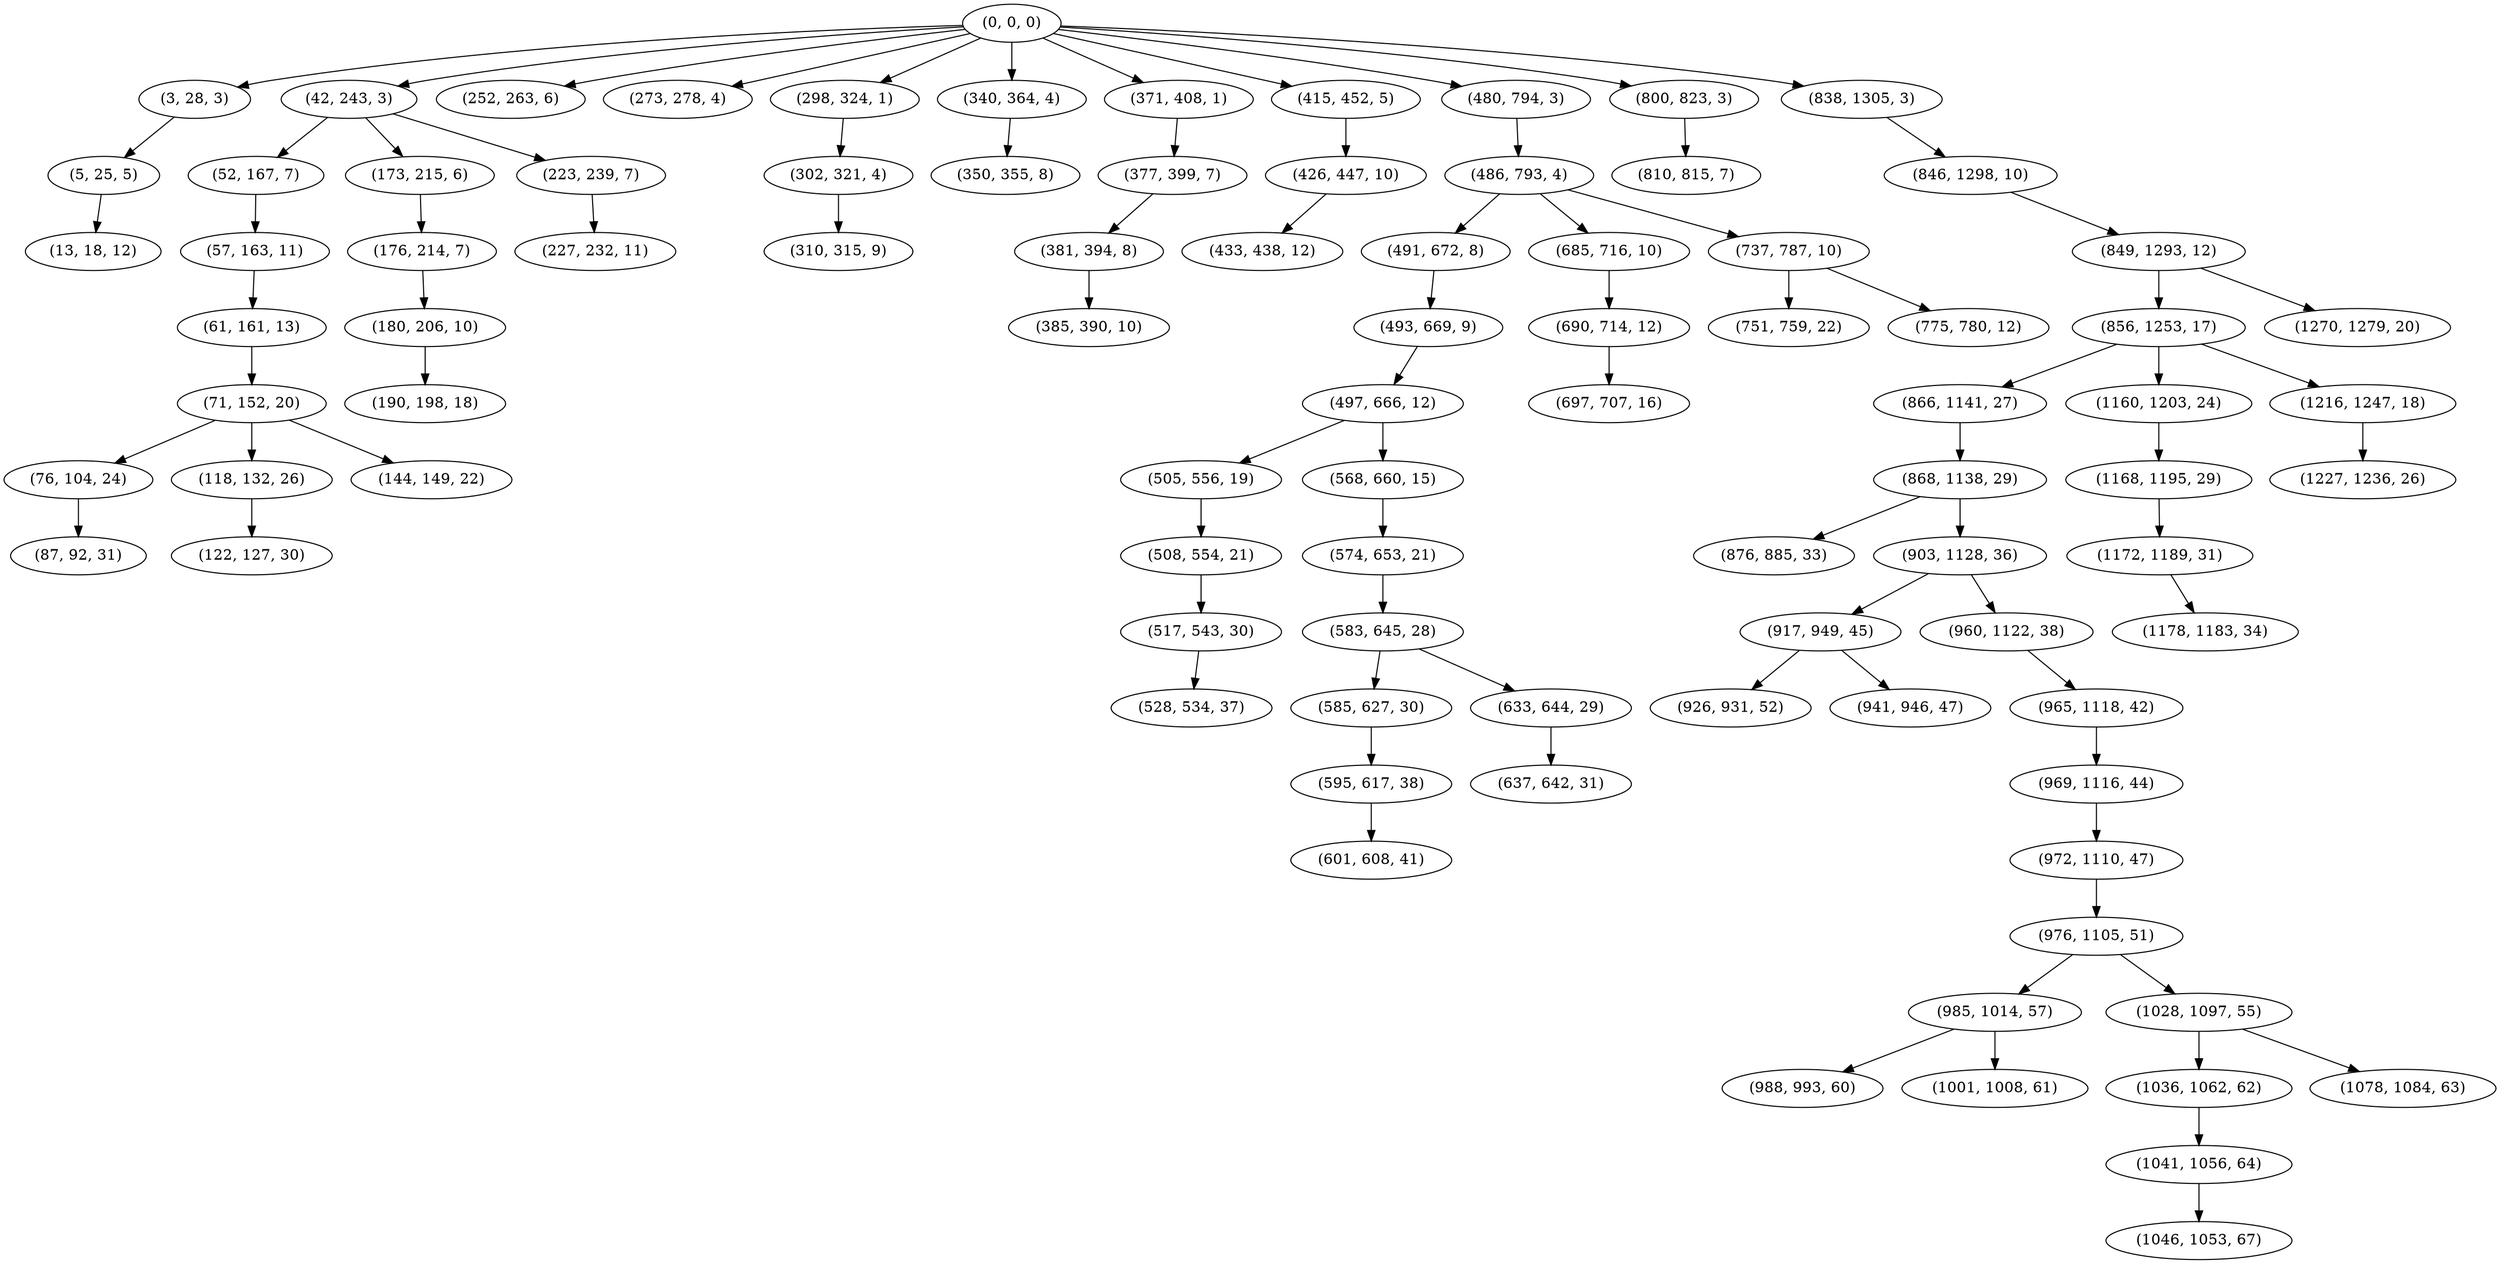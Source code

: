 digraph tree {
    "(0, 0, 0)";
    "(3, 28, 3)";
    "(5, 25, 5)";
    "(13, 18, 12)";
    "(42, 243, 3)";
    "(52, 167, 7)";
    "(57, 163, 11)";
    "(61, 161, 13)";
    "(71, 152, 20)";
    "(76, 104, 24)";
    "(87, 92, 31)";
    "(118, 132, 26)";
    "(122, 127, 30)";
    "(144, 149, 22)";
    "(173, 215, 6)";
    "(176, 214, 7)";
    "(180, 206, 10)";
    "(190, 198, 18)";
    "(223, 239, 7)";
    "(227, 232, 11)";
    "(252, 263, 6)";
    "(273, 278, 4)";
    "(298, 324, 1)";
    "(302, 321, 4)";
    "(310, 315, 9)";
    "(340, 364, 4)";
    "(350, 355, 8)";
    "(371, 408, 1)";
    "(377, 399, 7)";
    "(381, 394, 8)";
    "(385, 390, 10)";
    "(415, 452, 5)";
    "(426, 447, 10)";
    "(433, 438, 12)";
    "(480, 794, 3)";
    "(486, 793, 4)";
    "(491, 672, 8)";
    "(493, 669, 9)";
    "(497, 666, 12)";
    "(505, 556, 19)";
    "(508, 554, 21)";
    "(517, 543, 30)";
    "(528, 534, 37)";
    "(568, 660, 15)";
    "(574, 653, 21)";
    "(583, 645, 28)";
    "(585, 627, 30)";
    "(595, 617, 38)";
    "(601, 608, 41)";
    "(633, 644, 29)";
    "(637, 642, 31)";
    "(685, 716, 10)";
    "(690, 714, 12)";
    "(697, 707, 16)";
    "(737, 787, 10)";
    "(751, 759, 22)";
    "(775, 780, 12)";
    "(800, 823, 3)";
    "(810, 815, 7)";
    "(838, 1305, 3)";
    "(846, 1298, 10)";
    "(849, 1293, 12)";
    "(856, 1253, 17)";
    "(866, 1141, 27)";
    "(868, 1138, 29)";
    "(876, 885, 33)";
    "(903, 1128, 36)";
    "(917, 949, 45)";
    "(926, 931, 52)";
    "(941, 946, 47)";
    "(960, 1122, 38)";
    "(965, 1118, 42)";
    "(969, 1116, 44)";
    "(972, 1110, 47)";
    "(976, 1105, 51)";
    "(985, 1014, 57)";
    "(988, 993, 60)";
    "(1001, 1008, 61)";
    "(1028, 1097, 55)";
    "(1036, 1062, 62)";
    "(1041, 1056, 64)";
    "(1046, 1053, 67)";
    "(1078, 1084, 63)";
    "(1160, 1203, 24)";
    "(1168, 1195, 29)";
    "(1172, 1189, 31)";
    "(1178, 1183, 34)";
    "(1216, 1247, 18)";
    "(1227, 1236, 26)";
    "(1270, 1279, 20)";
    "(0, 0, 0)" -> "(3, 28, 3)";
    "(0, 0, 0)" -> "(42, 243, 3)";
    "(0, 0, 0)" -> "(252, 263, 6)";
    "(0, 0, 0)" -> "(273, 278, 4)";
    "(0, 0, 0)" -> "(298, 324, 1)";
    "(0, 0, 0)" -> "(340, 364, 4)";
    "(0, 0, 0)" -> "(371, 408, 1)";
    "(0, 0, 0)" -> "(415, 452, 5)";
    "(0, 0, 0)" -> "(480, 794, 3)";
    "(0, 0, 0)" -> "(800, 823, 3)";
    "(0, 0, 0)" -> "(838, 1305, 3)";
    "(3, 28, 3)" -> "(5, 25, 5)";
    "(5, 25, 5)" -> "(13, 18, 12)";
    "(42, 243, 3)" -> "(52, 167, 7)";
    "(42, 243, 3)" -> "(173, 215, 6)";
    "(42, 243, 3)" -> "(223, 239, 7)";
    "(52, 167, 7)" -> "(57, 163, 11)";
    "(57, 163, 11)" -> "(61, 161, 13)";
    "(61, 161, 13)" -> "(71, 152, 20)";
    "(71, 152, 20)" -> "(76, 104, 24)";
    "(71, 152, 20)" -> "(118, 132, 26)";
    "(71, 152, 20)" -> "(144, 149, 22)";
    "(76, 104, 24)" -> "(87, 92, 31)";
    "(118, 132, 26)" -> "(122, 127, 30)";
    "(173, 215, 6)" -> "(176, 214, 7)";
    "(176, 214, 7)" -> "(180, 206, 10)";
    "(180, 206, 10)" -> "(190, 198, 18)";
    "(223, 239, 7)" -> "(227, 232, 11)";
    "(298, 324, 1)" -> "(302, 321, 4)";
    "(302, 321, 4)" -> "(310, 315, 9)";
    "(340, 364, 4)" -> "(350, 355, 8)";
    "(371, 408, 1)" -> "(377, 399, 7)";
    "(377, 399, 7)" -> "(381, 394, 8)";
    "(381, 394, 8)" -> "(385, 390, 10)";
    "(415, 452, 5)" -> "(426, 447, 10)";
    "(426, 447, 10)" -> "(433, 438, 12)";
    "(480, 794, 3)" -> "(486, 793, 4)";
    "(486, 793, 4)" -> "(491, 672, 8)";
    "(486, 793, 4)" -> "(685, 716, 10)";
    "(486, 793, 4)" -> "(737, 787, 10)";
    "(491, 672, 8)" -> "(493, 669, 9)";
    "(493, 669, 9)" -> "(497, 666, 12)";
    "(497, 666, 12)" -> "(505, 556, 19)";
    "(497, 666, 12)" -> "(568, 660, 15)";
    "(505, 556, 19)" -> "(508, 554, 21)";
    "(508, 554, 21)" -> "(517, 543, 30)";
    "(517, 543, 30)" -> "(528, 534, 37)";
    "(568, 660, 15)" -> "(574, 653, 21)";
    "(574, 653, 21)" -> "(583, 645, 28)";
    "(583, 645, 28)" -> "(585, 627, 30)";
    "(583, 645, 28)" -> "(633, 644, 29)";
    "(585, 627, 30)" -> "(595, 617, 38)";
    "(595, 617, 38)" -> "(601, 608, 41)";
    "(633, 644, 29)" -> "(637, 642, 31)";
    "(685, 716, 10)" -> "(690, 714, 12)";
    "(690, 714, 12)" -> "(697, 707, 16)";
    "(737, 787, 10)" -> "(751, 759, 22)";
    "(737, 787, 10)" -> "(775, 780, 12)";
    "(800, 823, 3)" -> "(810, 815, 7)";
    "(838, 1305, 3)" -> "(846, 1298, 10)";
    "(846, 1298, 10)" -> "(849, 1293, 12)";
    "(849, 1293, 12)" -> "(856, 1253, 17)";
    "(849, 1293, 12)" -> "(1270, 1279, 20)";
    "(856, 1253, 17)" -> "(866, 1141, 27)";
    "(856, 1253, 17)" -> "(1160, 1203, 24)";
    "(856, 1253, 17)" -> "(1216, 1247, 18)";
    "(866, 1141, 27)" -> "(868, 1138, 29)";
    "(868, 1138, 29)" -> "(876, 885, 33)";
    "(868, 1138, 29)" -> "(903, 1128, 36)";
    "(903, 1128, 36)" -> "(917, 949, 45)";
    "(903, 1128, 36)" -> "(960, 1122, 38)";
    "(917, 949, 45)" -> "(926, 931, 52)";
    "(917, 949, 45)" -> "(941, 946, 47)";
    "(960, 1122, 38)" -> "(965, 1118, 42)";
    "(965, 1118, 42)" -> "(969, 1116, 44)";
    "(969, 1116, 44)" -> "(972, 1110, 47)";
    "(972, 1110, 47)" -> "(976, 1105, 51)";
    "(976, 1105, 51)" -> "(985, 1014, 57)";
    "(976, 1105, 51)" -> "(1028, 1097, 55)";
    "(985, 1014, 57)" -> "(988, 993, 60)";
    "(985, 1014, 57)" -> "(1001, 1008, 61)";
    "(1028, 1097, 55)" -> "(1036, 1062, 62)";
    "(1028, 1097, 55)" -> "(1078, 1084, 63)";
    "(1036, 1062, 62)" -> "(1041, 1056, 64)";
    "(1041, 1056, 64)" -> "(1046, 1053, 67)";
    "(1160, 1203, 24)" -> "(1168, 1195, 29)";
    "(1168, 1195, 29)" -> "(1172, 1189, 31)";
    "(1172, 1189, 31)" -> "(1178, 1183, 34)";
    "(1216, 1247, 18)" -> "(1227, 1236, 26)";
}
